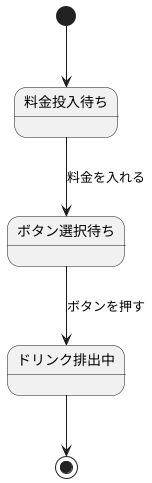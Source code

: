 @startuml 演習6-4-5_ステートマシン図_自動販売機.pu
state 料金投入待ち
state ボタン選択待ち
state ドリンク排出中

[*] --> 料金投入待ち
料金投入待ち --> ボタン選択待ち :料金を入れる
ボタン選択待ち --> ドリンク排出中 :ボタンを押す
ドリンク排出中 --> [*]
@enduml
